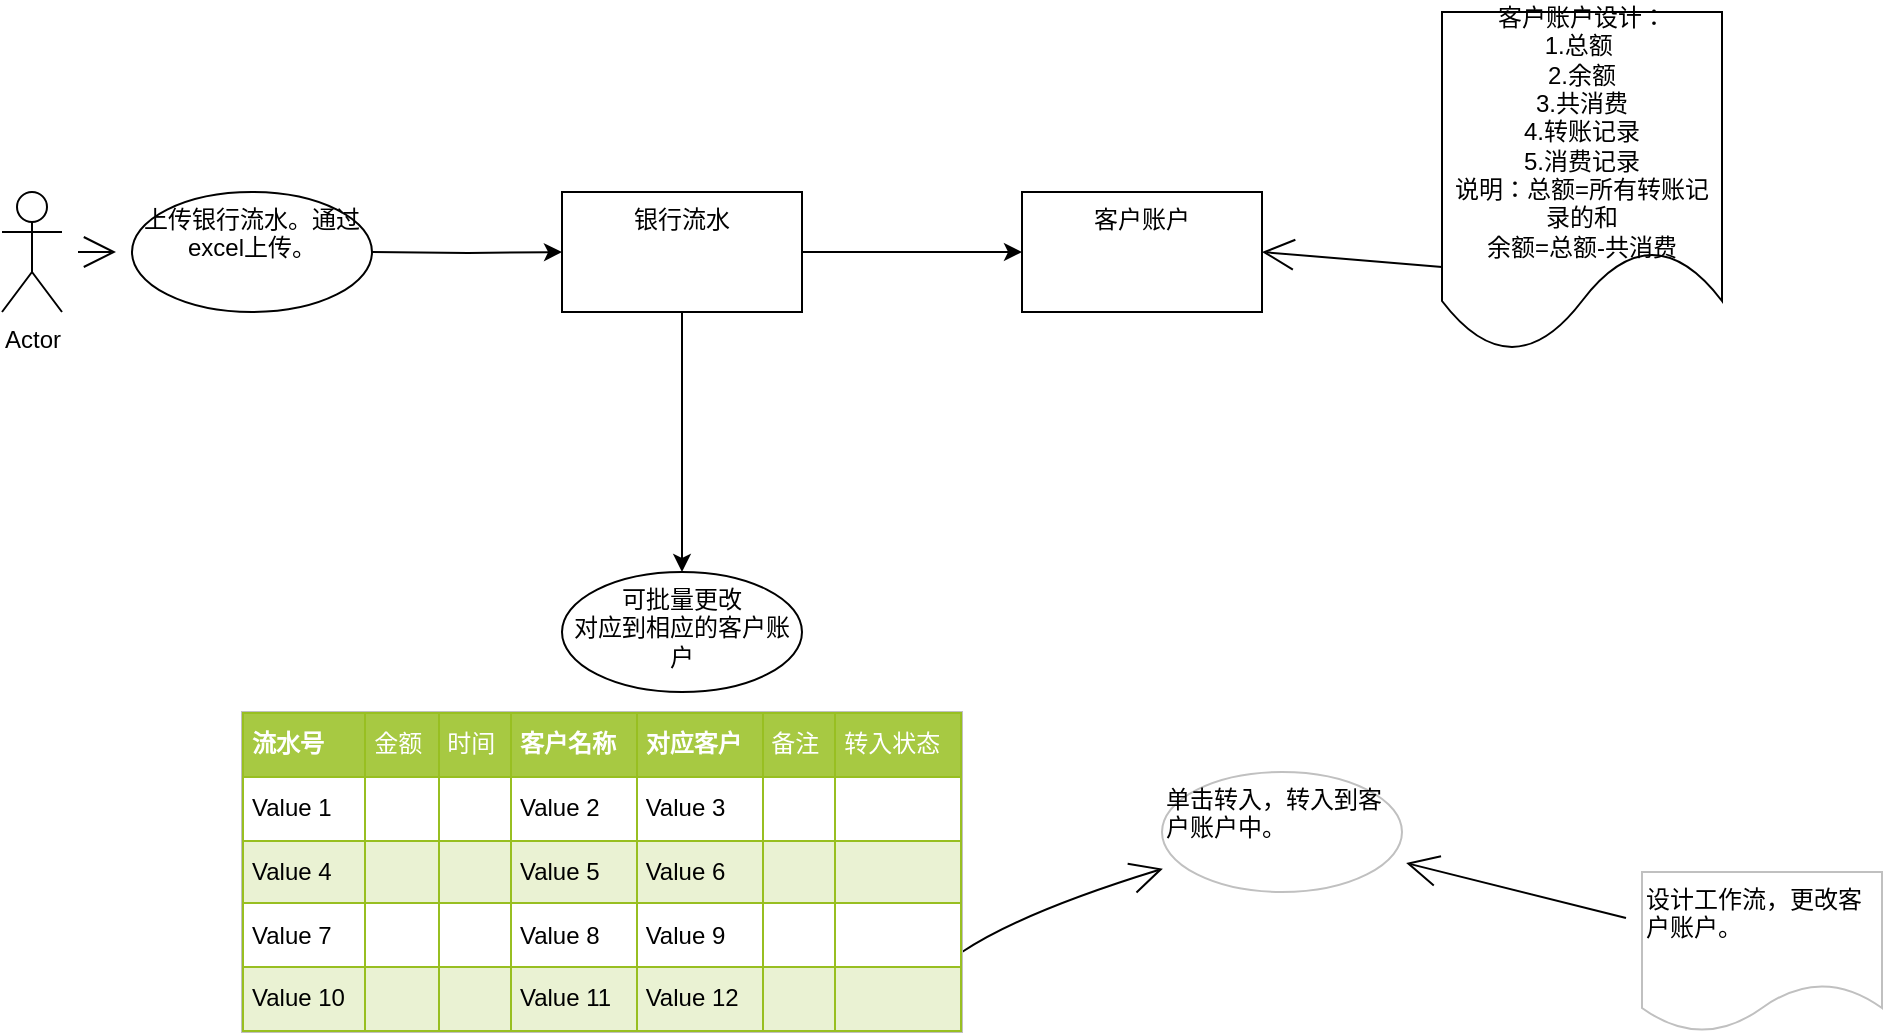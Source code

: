 <mxfile version="15.3.3" type="github">
  <diagram id="i9z5DV8Quiy5ul4YF9sL" name="Page-1">
    <mxGraphModel dx="1422" dy="1931" grid="1" gridSize="10" guides="1" tooltips="1" connect="1" arrows="1" fold="1" page="1" pageScale="1" pageWidth="827" pageHeight="1169" math="0" shadow="0">
      <root>
        <mxCell id="0" />
        <mxCell id="1" parent="0" />
        <mxCell id="20aYLW1WKIlqMCxb5FEP-12" value="" style="edgeStyle=none;curved=1;rounded=0;orthogonalLoop=1;jettySize=auto;html=1;endArrow=open;startSize=14;endSize=14;sourcePerimeterSpacing=8;targetPerimeterSpacing=8;" edge="1" parent="1" source="_qh5CtxLGN5EkOG5CYsD-1" target="20aYLW1WKIlqMCxb5FEP-11">
          <mxGeometry relative="1" as="geometry" />
        </mxCell>
        <mxCell id="_qh5CtxLGN5EkOG5CYsD-1" value="Actor" style="shape=umlActor;verticalLabelPosition=bottom;verticalAlign=top;html=1;outlineConnect=0;" parent="1" vertex="1">
          <mxGeometry x="60" y="90" width="30" height="60" as="geometry" />
        </mxCell>
        <mxCell id="_qh5CtxLGN5EkOG5CYsD-5" value="" style="edgeStyle=orthogonalEdgeStyle;rounded=0;orthogonalLoop=1;jettySize=auto;html=1;" parent="1" target="_qh5CtxLGN5EkOG5CYsD-4" edge="1">
          <mxGeometry relative="1" as="geometry">
            <mxPoint x="245" y="120" as="sourcePoint" />
          </mxGeometry>
        </mxCell>
        <mxCell id="_qh5CtxLGN5EkOG5CYsD-7" value="" style="edgeStyle=orthogonalEdgeStyle;rounded=0;orthogonalLoop=1;jettySize=auto;html=1;" parent="1" source="_qh5CtxLGN5EkOG5CYsD-4" target="_qh5CtxLGN5EkOG5CYsD-6" edge="1">
          <mxGeometry relative="1" as="geometry" />
        </mxCell>
        <mxCell id="_qh5CtxLGN5EkOG5CYsD-9" value="" style="edgeStyle=orthogonalEdgeStyle;rounded=0;orthogonalLoop=1;jettySize=auto;html=1;" parent="1" source="_qh5CtxLGN5EkOG5CYsD-4" target="_qh5CtxLGN5EkOG5CYsD-8" edge="1">
          <mxGeometry relative="1" as="geometry" />
        </mxCell>
        <mxCell id="_qh5CtxLGN5EkOG5CYsD-4" value="银行流水" style="whiteSpace=wrap;html=1;verticalAlign=top;" parent="1" vertex="1">
          <mxGeometry x="340" y="90" width="120" height="60" as="geometry" />
        </mxCell>
        <mxCell id="_qh5CtxLGN5EkOG5CYsD-6" value="客户账户" style="whiteSpace=wrap;html=1;verticalAlign=top;" parent="1" vertex="1">
          <mxGeometry x="570" y="90" width="120" height="60" as="geometry" />
        </mxCell>
        <mxCell id="_qh5CtxLGN5EkOG5CYsD-8" value="可批量更改&lt;br&gt;对应到相应的客户账户" style="ellipse;whiteSpace=wrap;html=1;verticalAlign=top;" parent="1" vertex="1">
          <mxGeometry x="340" y="280" width="120" height="60" as="geometry" />
        </mxCell>
        <mxCell id="20aYLW1WKIlqMCxb5FEP-13" style="edgeStyle=none;curved=1;rounded=0;orthogonalLoop=1;jettySize=auto;html=1;exitX=1;exitY=0.75;exitDx=0;exitDy=0;endArrow=open;startSize=14;endSize=14;sourcePerimeterSpacing=8;targetPerimeterSpacing=8;" edge="1" parent="1" source="20aYLW1WKIlqMCxb5FEP-1" target="20aYLW1WKIlqMCxb5FEP-4">
          <mxGeometry relative="1" as="geometry">
            <Array as="points">
              <mxPoint x="570" y="450" />
            </Array>
          </mxGeometry>
        </mxCell>
        <mxCell id="20aYLW1WKIlqMCxb5FEP-1" value="&lt;table border=&quot;1&quot; width=&quot;100%&quot; cellpadding=&quot;4&quot; style=&quot;width: 100% ; height: 100% ; border-collapse: collapse&quot;&gt;&lt;tbody&gt;&lt;tr style=&quot;background-color: #a7c942 ; color: #ffffff ; border: 1px solid #98bf21&quot;&gt;&lt;th align=&quot;left&quot;&gt;流水号&lt;/th&gt;&lt;td&gt;金额&lt;/td&gt;&lt;td&gt;时间&lt;/td&gt;&lt;th align=&quot;left&quot;&gt;客户名称&lt;/th&gt;&lt;th align=&quot;left&quot;&gt;对应客户&lt;/th&gt;&lt;td&gt;备注&lt;/td&gt;&lt;td&gt;转入状态&lt;/td&gt;&lt;/tr&gt;&lt;tr style=&quot;border: 1px solid #98bf21&quot;&gt;&lt;td&gt;Value 1&lt;/td&gt;&lt;td&gt;&lt;br&gt;&lt;/td&gt;&lt;td&gt;&lt;br&gt;&lt;/td&gt;&lt;td&gt;Value 2&lt;/td&gt;&lt;td&gt;Value 3&lt;/td&gt;&lt;td&gt;&lt;br&gt;&lt;/td&gt;&lt;td&gt;&lt;br&gt;&lt;/td&gt;&lt;/tr&gt;&lt;tr style=&quot;background-color: #eaf2d3 ; border: 1px solid #98bf21&quot;&gt;&lt;td&gt;Value 4&lt;/td&gt;&lt;td&gt;&lt;br&gt;&lt;/td&gt;&lt;td&gt;&lt;br&gt;&lt;/td&gt;&lt;td&gt;Value 5&lt;/td&gt;&lt;td&gt;Value 6&lt;/td&gt;&lt;td&gt;&lt;br&gt;&lt;/td&gt;&lt;td&gt;&lt;br&gt;&lt;/td&gt;&lt;/tr&gt;&lt;tr style=&quot;border: 1px solid #98bf21&quot;&gt;&lt;td&gt;Value 7&lt;/td&gt;&lt;td&gt;&lt;br&gt;&lt;/td&gt;&lt;td&gt;&lt;br&gt;&lt;/td&gt;&lt;td&gt;Value 8&lt;/td&gt;&lt;td&gt;Value 9&lt;/td&gt;&lt;td&gt;&lt;br&gt;&lt;/td&gt;&lt;td&gt;&lt;br&gt;&lt;/td&gt;&lt;/tr&gt;&lt;tr style=&quot;background-color: #eaf2d3 ; border: 1px solid #98bf21&quot;&gt;&lt;td&gt;Value 10&lt;/td&gt;&lt;td&gt;&lt;br&gt;&lt;/td&gt;&lt;td&gt;&lt;br&gt;&lt;/td&gt;&lt;td&gt;Value 11&lt;/td&gt;&lt;td&gt;Value 12&lt;/td&gt;&lt;td&gt;&lt;br&gt;&lt;/td&gt;&lt;td&gt;&lt;br&gt;&lt;/td&gt;&lt;/tr&gt;&lt;/tbody&gt;&lt;/table&gt;" style="text;html=1;strokeColor=#c0c0c0;fillColor=#ffffff;overflow=fill;rounded=0;hachureGap=4;pointerEvents=0;" vertex="1" parent="1">
          <mxGeometry x="180" y="350" width="360" height="160" as="geometry" />
        </mxCell>
        <mxCell id="20aYLW1WKIlqMCxb5FEP-5" value="" style="edgeStyle=none;curved=1;rounded=0;orthogonalLoop=1;jettySize=auto;html=1;endArrow=open;startSize=14;endSize=14;sourcePerimeterSpacing=8;targetPerimeterSpacing=8;" edge="1" parent="1" source="20aYLW1WKIlqMCxb5FEP-2" target="20aYLW1WKIlqMCxb5FEP-4">
          <mxGeometry relative="1" as="geometry" />
        </mxCell>
        <mxCell id="20aYLW1WKIlqMCxb5FEP-2" value="&lt;span&gt;设计工作流，更改客户账户。&lt;/span&gt;" style="shape=document;whiteSpace=wrap;html=1;boundedLbl=1;rounded=0;align=left;verticalAlign=top;strokeColor=#c0c0c0;hachureGap=4;" vertex="1" parent="1">
          <mxGeometry x="880" y="430" width="120" height="80" as="geometry" />
        </mxCell>
        <mxCell id="20aYLW1WKIlqMCxb5FEP-4" value="单击转入，转入到客户账户中。" style="ellipse;whiteSpace=wrap;html=1;rounded=0;align=left;verticalAlign=top;strokeColor=#c0c0c0;hachureGap=4;" vertex="1" parent="1">
          <mxGeometry x="640" y="380" width="120" height="60" as="geometry" />
        </mxCell>
        <mxCell id="20aYLW1WKIlqMCxb5FEP-11" value="&lt;span&gt;上传银行流水。通过excel上传。&lt;/span&gt;" style="ellipse;whiteSpace=wrap;html=1;verticalAlign=top;" vertex="1" parent="1">
          <mxGeometry x="125" y="90" width="120" height="60" as="geometry" />
        </mxCell>
        <mxCell id="20aYLW1WKIlqMCxb5FEP-21" style="edgeStyle=none;curved=1;rounded=0;orthogonalLoop=1;jettySize=auto;html=1;exitX=0;exitY=0.75;exitDx=0;exitDy=0;entryX=1;entryY=0.5;entryDx=0;entryDy=0;endArrow=open;startSize=14;endSize=14;sourcePerimeterSpacing=8;targetPerimeterSpacing=8;" edge="1" parent="1" source="20aYLW1WKIlqMCxb5FEP-20" target="_qh5CtxLGN5EkOG5CYsD-6">
          <mxGeometry relative="1" as="geometry" />
        </mxCell>
        <mxCell id="20aYLW1WKIlqMCxb5FEP-20" value="客户账户设计：&lt;br&gt;1.总额&amp;nbsp; &lt;br&gt;2.余额&lt;br&gt;3.共消费&lt;br&gt;4.转账记录&lt;br&gt;5.消费记录&lt;br&gt;说明：总额=所有转账记录的和&lt;br&gt;余额=总额-共消费" style="shape=document;whiteSpace=wrap;html=1;boundedLbl=1;hachureGap=4;pointerEvents=0;" vertex="1" parent="1">
          <mxGeometry x="780" width="140" height="170" as="geometry" />
        </mxCell>
      </root>
    </mxGraphModel>
  </diagram>
</mxfile>
